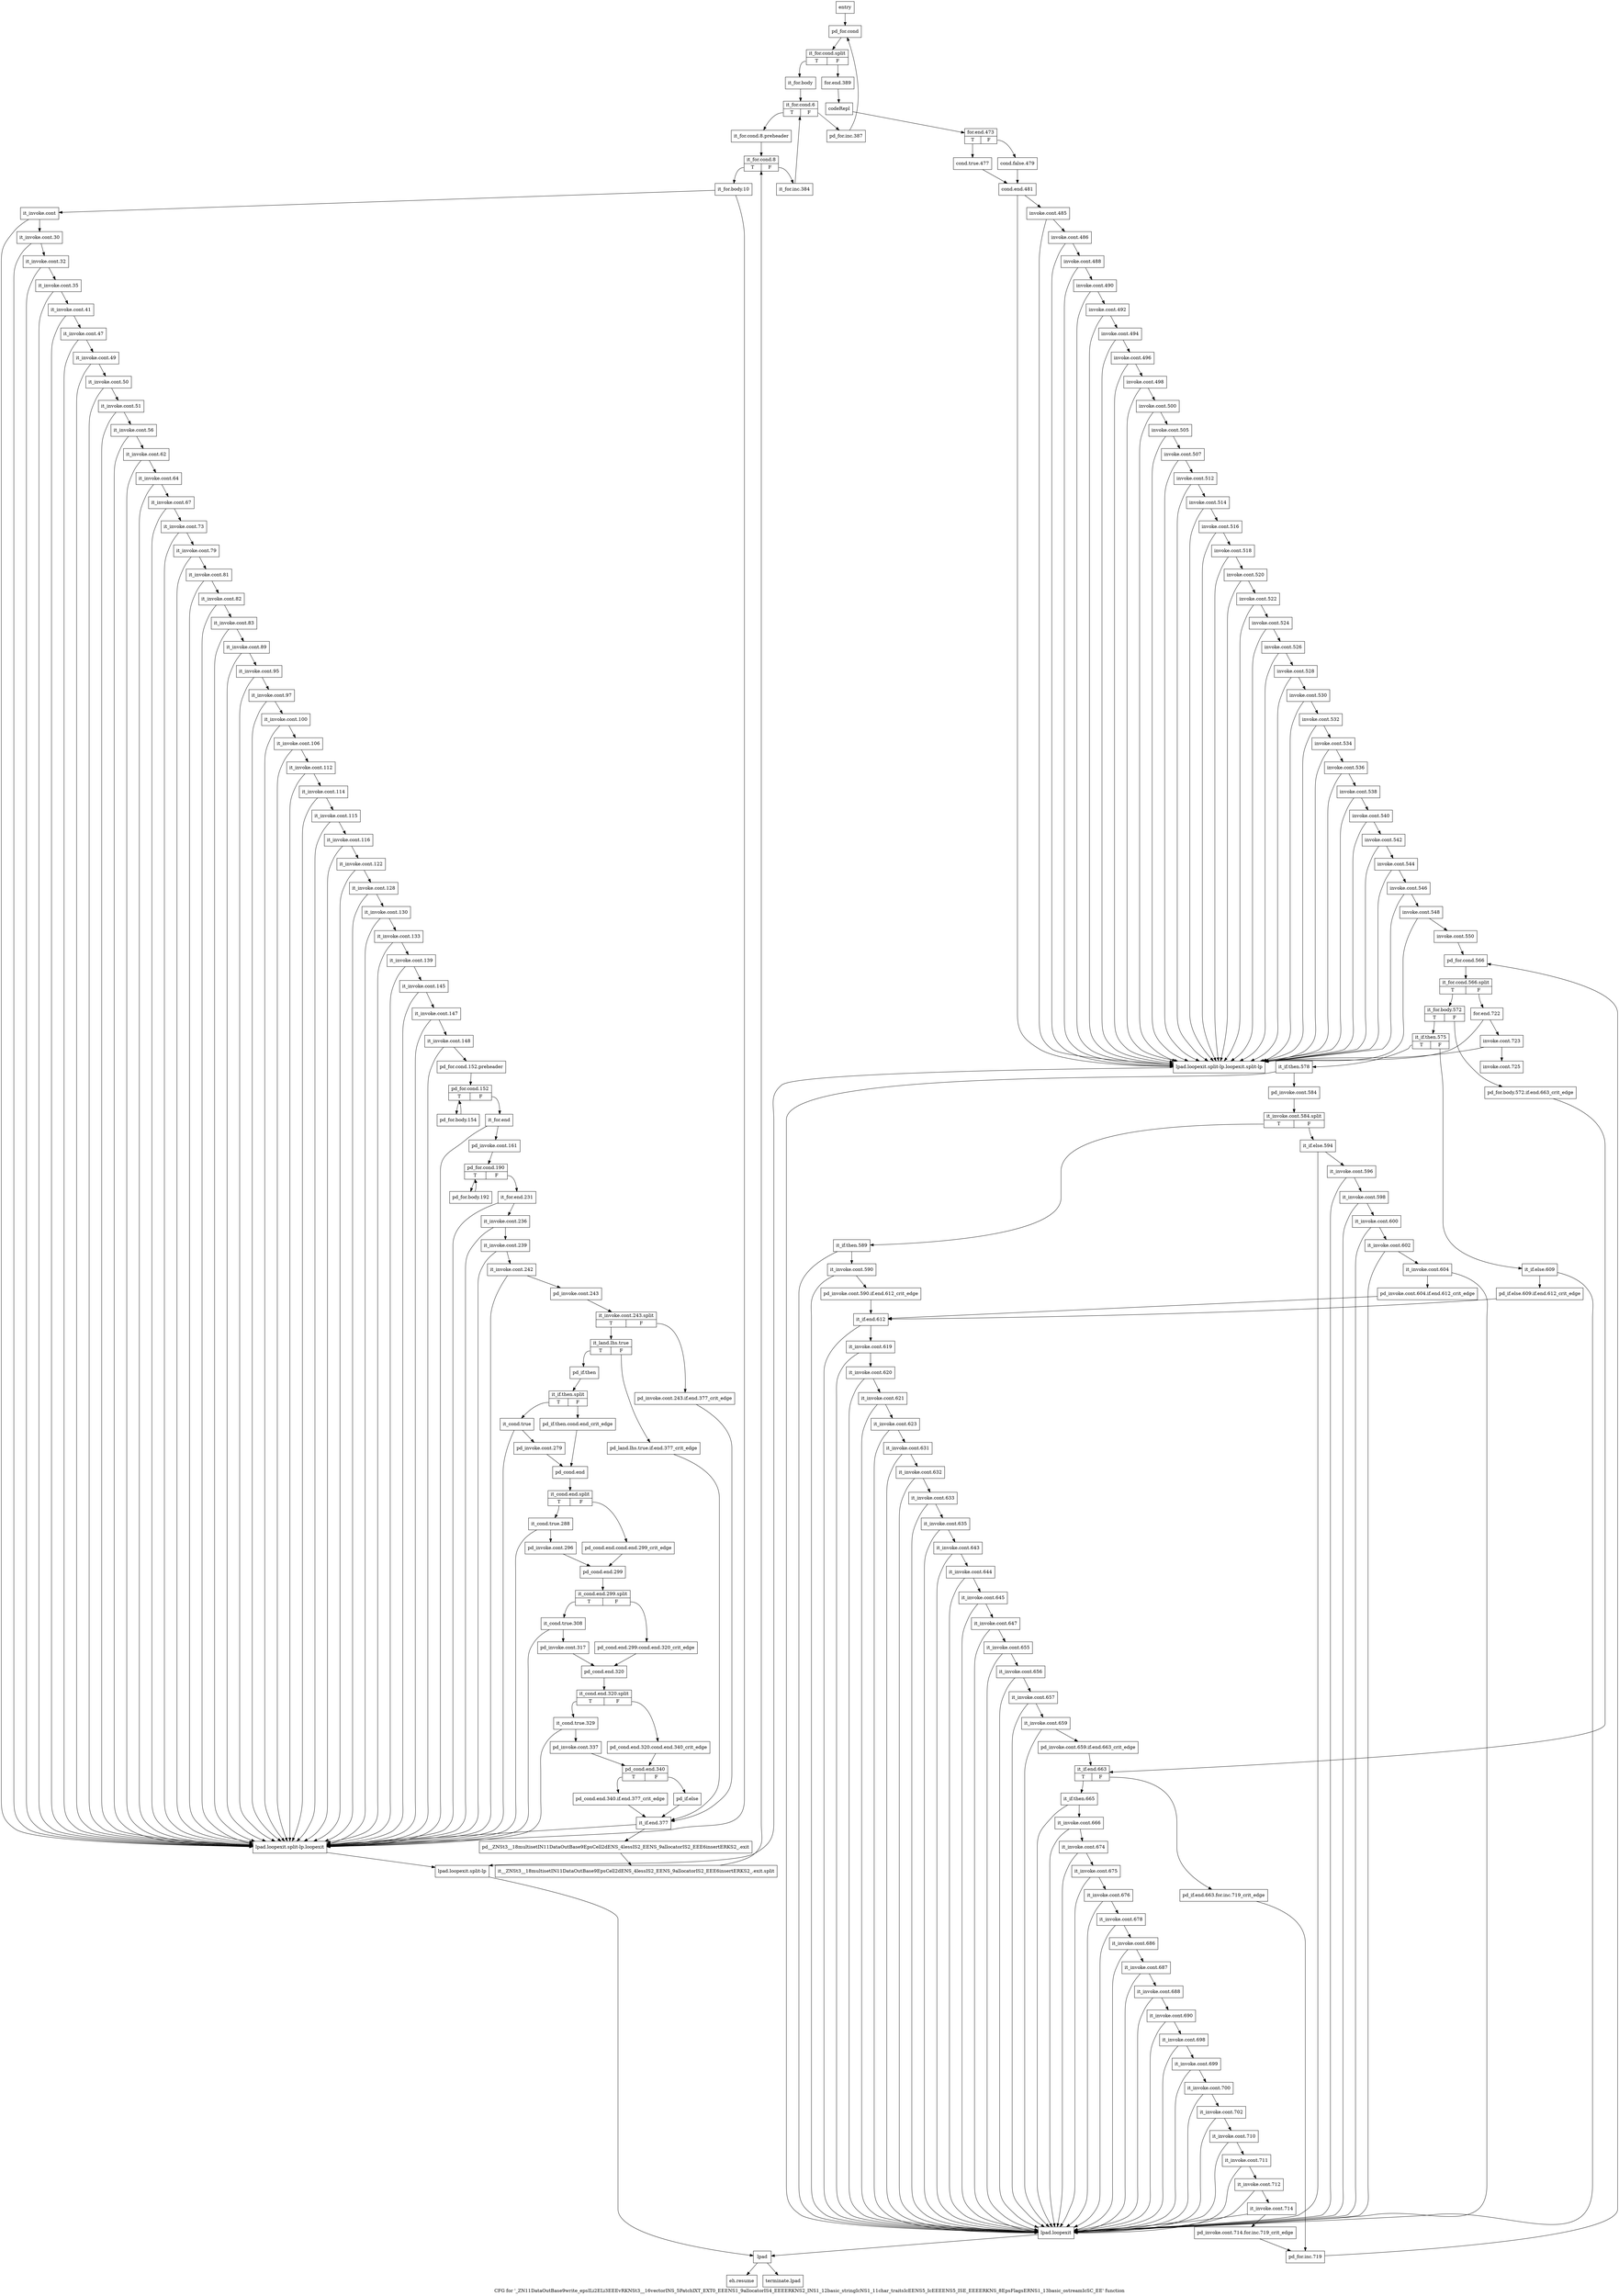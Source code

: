 digraph "CFG for '_ZN11DataOutBase9write_epsILi2ELi3EEEvRKNSt3__16vectorINS_5PatchIXT_EXT0_EEENS1_9allocatorIS4_EEEERKNS2_INS1_12basic_stringIcNS1_11char_traitsIcEENS5_IcEEEENS5_ISE_EEEERKNS_8EpsFlagsERNS1_13basic_ostreamIcSC_EE' function" {
	label="CFG for '_ZN11DataOutBase9write_epsILi2ELi3EEEvRKNSt3__16vectorINS_5PatchIXT_EXT0_EEENS1_9allocatorIS4_EEEERKNS2_INS1_12basic_stringIcNS1_11char_traitsIcEENS5_IcEEEENS5_ISE_EEEERKNS_8EpsFlagsERNS1_13basic_ostreamIcSC_EE' function";

	Node0x3883200 [shape=record,label="{entry}"];
	Node0x3883200 -> Node0x3883250;
	Node0x3883250 [shape=record,label="{pd_for.cond}"];
	Node0x3883250 -> Node0x9c58f90;
	Node0x9c58f90 [shape=record,label="{it_for.cond.split|{<s0>T|<s1>F}}"];
	Node0x9c58f90:s0 -> Node0x38832a0;
	Node0x9c58f90:s1 -> Node0x38d2b80;
	Node0x38832a0 [shape=record,label="{it_for.body}"];
	Node0x38832a0 -> Node0x38832f0;
	Node0x38832f0 [shape=record,label="{it_for.cond.6|{<s0>T|<s1>F}}"];
	Node0x38832f0:s0 -> Node0x3883340;
	Node0x38832f0:s1 -> Node0x38d2b30;
	Node0x3883340 [shape=record,label="{it_for.cond.8.preheader}"];
	Node0x3883340 -> Node0x3883390;
	Node0x3883390 [shape=record,label="{it_for.cond.8|{<s0>T|<s1>F}}"];
	Node0x3883390:s0 -> Node0x38833e0;
	Node0x3883390:s1 -> Node0x38d2ae0;
	Node0x38833e0 [shape=record,label="{it_for.body.10}"];
	Node0x38833e0 -> Node0x38d1320;
	Node0x38833e0 -> Node0x38d1f50;
	Node0x38d1320 [shape=record,label="{it_invoke.cont}"];
	Node0x38d1320 -> Node0x38d1370;
	Node0x38d1320 -> Node0x38d1f50;
	Node0x38d1370 [shape=record,label="{it_invoke.cont.30}"];
	Node0x38d1370 -> Node0x38d13c0;
	Node0x38d1370 -> Node0x38d1f50;
	Node0x38d13c0 [shape=record,label="{it_invoke.cont.32}"];
	Node0x38d13c0 -> Node0x38d1410;
	Node0x38d13c0 -> Node0x38d1f50;
	Node0x38d1410 [shape=record,label="{it_invoke.cont.35}"];
	Node0x38d1410 -> Node0x38d1460;
	Node0x38d1410 -> Node0x38d1f50;
	Node0x38d1460 [shape=record,label="{it_invoke.cont.41}"];
	Node0x38d1460 -> Node0x38d14b0;
	Node0x38d1460 -> Node0x38d1f50;
	Node0x38d14b0 [shape=record,label="{it_invoke.cont.47}"];
	Node0x38d14b0 -> Node0x38d1500;
	Node0x38d14b0 -> Node0x38d1f50;
	Node0x38d1500 [shape=record,label="{it_invoke.cont.49}"];
	Node0x38d1500 -> Node0x38d1550;
	Node0x38d1500 -> Node0x38d1f50;
	Node0x38d1550 [shape=record,label="{it_invoke.cont.50}"];
	Node0x38d1550 -> Node0x38d15a0;
	Node0x38d1550 -> Node0x38d1f50;
	Node0x38d15a0 [shape=record,label="{it_invoke.cont.51}"];
	Node0x38d15a0 -> Node0x38d15f0;
	Node0x38d15a0 -> Node0x38d1f50;
	Node0x38d15f0 [shape=record,label="{it_invoke.cont.56}"];
	Node0x38d15f0 -> Node0x38d1640;
	Node0x38d15f0 -> Node0x38d1f50;
	Node0x38d1640 [shape=record,label="{it_invoke.cont.62}"];
	Node0x38d1640 -> Node0x38d1690;
	Node0x38d1640 -> Node0x38d1f50;
	Node0x38d1690 [shape=record,label="{it_invoke.cont.64}"];
	Node0x38d1690 -> Node0x38d16e0;
	Node0x38d1690 -> Node0x38d1f50;
	Node0x38d16e0 [shape=record,label="{it_invoke.cont.67}"];
	Node0x38d16e0 -> Node0x38d1730;
	Node0x38d16e0 -> Node0x38d1f50;
	Node0x38d1730 [shape=record,label="{it_invoke.cont.73}"];
	Node0x38d1730 -> Node0x38d1780;
	Node0x38d1730 -> Node0x38d1f50;
	Node0x38d1780 [shape=record,label="{it_invoke.cont.79}"];
	Node0x38d1780 -> Node0x38d17d0;
	Node0x38d1780 -> Node0x38d1f50;
	Node0x38d17d0 [shape=record,label="{it_invoke.cont.81}"];
	Node0x38d17d0 -> Node0x38d1820;
	Node0x38d17d0 -> Node0x38d1f50;
	Node0x38d1820 [shape=record,label="{it_invoke.cont.82}"];
	Node0x38d1820 -> Node0x38d1870;
	Node0x38d1820 -> Node0x38d1f50;
	Node0x38d1870 [shape=record,label="{it_invoke.cont.83}"];
	Node0x38d1870 -> Node0x38d18c0;
	Node0x38d1870 -> Node0x38d1f50;
	Node0x38d18c0 [shape=record,label="{it_invoke.cont.89}"];
	Node0x38d18c0 -> Node0x38d1910;
	Node0x38d18c0 -> Node0x38d1f50;
	Node0x38d1910 [shape=record,label="{it_invoke.cont.95}"];
	Node0x38d1910 -> Node0x38d1960;
	Node0x38d1910 -> Node0x38d1f50;
	Node0x38d1960 [shape=record,label="{it_invoke.cont.97}"];
	Node0x38d1960 -> Node0x38d19b0;
	Node0x38d1960 -> Node0x38d1f50;
	Node0x38d19b0 [shape=record,label="{it_invoke.cont.100}"];
	Node0x38d19b0 -> Node0x38d1a00;
	Node0x38d19b0 -> Node0x38d1f50;
	Node0x38d1a00 [shape=record,label="{it_invoke.cont.106}"];
	Node0x38d1a00 -> Node0x38d1a50;
	Node0x38d1a00 -> Node0x38d1f50;
	Node0x38d1a50 [shape=record,label="{it_invoke.cont.112}"];
	Node0x38d1a50 -> Node0x38d1aa0;
	Node0x38d1a50 -> Node0x38d1f50;
	Node0x38d1aa0 [shape=record,label="{it_invoke.cont.114}"];
	Node0x38d1aa0 -> Node0x38d1af0;
	Node0x38d1aa0 -> Node0x38d1f50;
	Node0x38d1af0 [shape=record,label="{it_invoke.cont.115}"];
	Node0x38d1af0 -> Node0x38d1b40;
	Node0x38d1af0 -> Node0x38d1f50;
	Node0x38d1b40 [shape=record,label="{it_invoke.cont.116}"];
	Node0x38d1b40 -> Node0x38d1b90;
	Node0x38d1b40 -> Node0x38d1f50;
	Node0x38d1b90 [shape=record,label="{it_invoke.cont.122}"];
	Node0x38d1b90 -> Node0x38d1be0;
	Node0x38d1b90 -> Node0x38d1f50;
	Node0x38d1be0 [shape=record,label="{it_invoke.cont.128}"];
	Node0x38d1be0 -> Node0x38d1c30;
	Node0x38d1be0 -> Node0x38d1f50;
	Node0x38d1c30 [shape=record,label="{it_invoke.cont.130}"];
	Node0x38d1c30 -> Node0x38d1c80;
	Node0x38d1c30 -> Node0x38d1f50;
	Node0x38d1c80 [shape=record,label="{it_invoke.cont.133}"];
	Node0x38d1c80 -> Node0x38d1cd0;
	Node0x38d1c80 -> Node0x38d1f50;
	Node0x38d1cd0 [shape=record,label="{it_invoke.cont.139}"];
	Node0x38d1cd0 -> Node0x38d1d20;
	Node0x38d1cd0 -> Node0x38d1f50;
	Node0x38d1d20 [shape=record,label="{it_invoke.cont.145}"];
	Node0x38d1d20 -> Node0x38d1d70;
	Node0x38d1d20 -> Node0x38d1f50;
	Node0x38d1d70 [shape=record,label="{it_invoke.cont.147}"];
	Node0x38d1d70 -> Node0x38d1dc0;
	Node0x38d1d70 -> Node0x38d1f50;
	Node0x38d1dc0 [shape=record,label="{it_invoke.cont.148}"];
	Node0x38d1dc0 -> Node0x38d1e10;
	Node0x38d1dc0 -> Node0x38d1f50;
	Node0x38d1e10 [shape=record,label="{pd_for.cond.152.preheader}"];
	Node0x38d1e10 -> Node0x38d1e60;
	Node0x38d1e60 [shape=record,label="{pd_for.cond.152|{<s0>T|<s1>F}}"];
	Node0x38d1e60:s0 -> Node0x38d1eb0;
	Node0x38d1e60:s1 -> Node0x38d2090;
	Node0x38d1eb0 [shape=record,label="{pd_for.body.154}"];
	Node0x38d1eb0 -> Node0x38d1e60;
	Node0x38d1f00 [shape=record,label="{lpad.loopexit}"];
	Node0x38d1f00 -> Node0x38d2040;
	Node0x38d1f50 [shape=record,label="{lpad.loopexit.split-lp.loopexit}"];
	Node0x38d1f50 -> Node0x38d1ff0;
	Node0x38d1fa0 [shape=record,label="{lpad.loopexit.split-lp.loopexit.split-lp}"];
	Node0x38d1fa0 -> Node0x38d1ff0;
	Node0x38d1ff0 [shape=record,label="{lpad.loopexit.split-lp}"];
	Node0x38d1ff0 -> Node0x38d2040;
	Node0x38d2040 [shape=record,label="{lpad}"];
	Node0x38d2040 -> Node0x38d4a20;
	Node0x38d2040 -> Node0x38d4a70;
	Node0x38d2090 [shape=record,label="{it_for.end}"];
	Node0x38d2090 -> Node0x38d20e0;
	Node0x38d2090 -> Node0x38d1f50;
	Node0x38d20e0 [shape=record,label="{pd_invoke.cont.161}"];
	Node0x38d20e0 -> Node0x38d2130;
	Node0x38d2130 [shape=record,label="{pd_for.cond.190|{<s0>T|<s1>F}}"];
	Node0x38d2130:s0 -> Node0x38d2180;
	Node0x38d2130:s1 -> Node0x38d21d0;
	Node0x38d2180 [shape=record,label="{pd_for.body.192}"];
	Node0x38d2180 -> Node0x38d2130;
	Node0x38d21d0 [shape=record,label="{it_for.end.231}"];
	Node0x38d21d0 -> Node0x38d2220;
	Node0x38d21d0 -> Node0x38d1f50;
	Node0x38d2220 [shape=record,label="{it_invoke.cont.236}"];
	Node0x38d2220 -> Node0x38d2270;
	Node0x38d2220 -> Node0x38d1f50;
	Node0x38d2270 [shape=record,label="{it_invoke.cont.239}"];
	Node0x38d2270 -> Node0x38d22c0;
	Node0x38d2270 -> Node0x38d1f50;
	Node0x38d22c0 [shape=record,label="{it_invoke.cont.242}"];
	Node0x38d22c0 -> Node0x38d2310;
	Node0x38d22c0 -> Node0x38d1f50;
	Node0x38d2310 [shape=record,label="{pd_invoke.cont.243}"];
	Node0x38d2310 -> Node0x9d212a0;
	Node0x9d212a0 [shape=record,label="{it_invoke.cont.243.split|{<s0>T|<s1>F}}"];
	Node0x9d212a0:s0 -> Node0x38d23b0;
	Node0x9d212a0:s1 -> Node0x38d2360;
	Node0x38d2360 [shape=record,label="{pd_invoke.cont.243.if.end.377_crit_edge}"];
	Node0x38d2360 -> Node0x38d2a40;
	Node0x38d23b0 [shape=record,label="{it_land.lhs.true|{<s0>T|<s1>F}}"];
	Node0x38d23b0:s0 -> Node0x38d2450;
	Node0x38d23b0:s1 -> Node0x38d2400;
	Node0x38d2400 [shape=record,label="{pd_land.lhs.true.if.end.377_crit_edge}"];
	Node0x38d2400 -> Node0x38d2a40;
	Node0x38d2450 [shape=record,label="{pd_if.then}"];
	Node0x38d2450 -> Node0x9d21150;
	Node0x9d21150 [shape=record,label="{it_if.then.split|{<s0>T|<s1>F}}"];
	Node0x9d21150:s0 -> Node0x38d24f0;
	Node0x9d21150:s1 -> Node0x38d24a0;
	Node0x38d24a0 [shape=record,label="{pd_if.then.cond.end_crit_edge}"];
	Node0x38d24a0 -> Node0x38d2590;
	Node0x38d24f0 [shape=record,label="{it_cond.true}"];
	Node0x38d24f0 -> Node0x38d2540;
	Node0x38d24f0 -> Node0x38d1f50;
	Node0x38d2540 [shape=record,label="{pd_invoke.cont.279}"];
	Node0x38d2540 -> Node0x38d2590;
	Node0x38d2590 [shape=record,label="{pd_cond.end}"];
	Node0x38d2590 -> Node0x9d21d20;
	Node0x9d21d20 [shape=record,label="{it_cond.end.split|{<s0>T|<s1>F}}"];
	Node0x9d21d20:s0 -> Node0x38d2630;
	Node0x9d21d20:s1 -> Node0x38d25e0;
	Node0x38d25e0 [shape=record,label="{pd_cond.end.cond.end.299_crit_edge}"];
	Node0x38d25e0 -> Node0x38d26d0;
	Node0x38d2630 [shape=record,label="{it_cond.true.288}"];
	Node0x38d2630 -> Node0x38d2680;
	Node0x38d2630 -> Node0x38d1f50;
	Node0x38d2680 [shape=record,label="{pd_invoke.cont.296}"];
	Node0x38d2680 -> Node0x38d26d0;
	Node0x38d26d0 [shape=record,label="{pd_cond.end.299}"];
	Node0x38d26d0 -> Node0x9d214a0;
	Node0x9d214a0 [shape=record,label="{it_cond.end.299.split|{<s0>T|<s1>F}}"];
	Node0x9d214a0:s0 -> Node0x38d2770;
	Node0x9d214a0:s1 -> Node0x38d2720;
	Node0x38d2720 [shape=record,label="{pd_cond.end.299.cond.end.320_crit_edge}"];
	Node0x38d2720 -> Node0x38d2810;
	Node0x38d2770 [shape=record,label="{it_cond.true.308}"];
	Node0x38d2770 -> Node0x38d27c0;
	Node0x38d2770 -> Node0x38d1f50;
	Node0x38d27c0 [shape=record,label="{pd_invoke.cont.317}"];
	Node0x38d27c0 -> Node0x38d2810;
	Node0x38d2810 [shape=record,label="{pd_cond.end.320}"];
	Node0x38d2810 -> Node0x9d217a0;
	Node0x9d217a0 [shape=record,label="{it_cond.end.320.split|{<s0>T|<s1>F}}"];
	Node0x9d217a0:s0 -> Node0x38d28b0;
	Node0x9d217a0:s1 -> Node0x38d2860;
	Node0x38d2860 [shape=record,label="{pd_cond.end.320.cond.end.340_crit_edge}"];
	Node0x38d2860 -> Node0x38d2950;
	Node0x38d28b0 [shape=record,label="{it_cond.true.329}"];
	Node0x38d28b0 -> Node0x38d2900;
	Node0x38d28b0 -> Node0x38d1f50;
	Node0x38d2900 [shape=record,label="{pd_invoke.cont.337}"];
	Node0x38d2900 -> Node0x38d2950;
	Node0x38d2950 [shape=record,label="{pd_cond.end.340|{<s0>T|<s1>F}}"];
	Node0x38d2950:s0 -> Node0x38d29a0;
	Node0x38d2950:s1 -> Node0x38d29f0;
	Node0x38d29a0 [shape=record,label="{pd_cond.end.340.if.end.377_crit_edge}"];
	Node0x38d29a0 -> Node0x38d2a40;
	Node0x38d29f0 [shape=record,label="{pd_if.else}"];
	Node0x38d29f0 -> Node0x38d2a40;
	Node0x38d2a40 [shape=record,label="{it_if.end.377}"];
	Node0x38d2a40 -> Node0x38d2a90;
	Node0x38d2a40 -> Node0x38d1f50;
	Node0x38d2a90 [shape=record,label="{pd__ZNSt3__18multisetIN11DataOutBase9EpsCell2dENS_4lessIS2_EENS_9allocatorIS2_EEE6insertERKS2_.exit}"];
	Node0x38d2a90 -> Node0x9d21f20;
	Node0x9d21f20 [shape=record,label="{it__ZNSt3__18multisetIN11DataOutBase9EpsCell2dENS_4lessIS2_EENS_9allocatorIS2_EEE6insertERKS2_.exit.split}"];
	Node0x9d21f20 -> Node0x3883390;
	Node0x38d2ae0 [shape=record,label="{it_for.inc.384}"];
	Node0x38d2ae0 -> Node0x38832f0;
	Node0x38d2b30 [shape=record,label="{pd_for.inc.387}"];
	Node0x38d2b30 -> Node0x3883250;
	Node0x38d2b80 [shape=record,label="{for.end.389}"];
	Node0x38d2b80 -> Node0x38d2bd0;
	Node0x38d2bd0 [shape=record,label="{codeRepl}"];
	Node0x38d2bd0 -> Node0x38d2c20;
	Node0x38d2c20 [shape=record,label="{for.end.473|{<s0>T|<s1>F}}"];
	Node0x38d2c20:s0 -> Node0x38d2c70;
	Node0x38d2c20:s1 -> Node0x38d2cc0;
	Node0x38d2c70 [shape=record,label="{cond.true.477}"];
	Node0x38d2c70 -> Node0x38d2d10;
	Node0x38d2cc0 [shape=record,label="{cond.false.479}"];
	Node0x38d2cc0 -> Node0x38d2d10;
	Node0x38d2d10 [shape=record,label="{cond.end.481}"];
	Node0x38d2d10 -> Node0x38d2d60;
	Node0x38d2d10 -> Node0x38d1fa0;
	Node0x38d2d60 [shape=record,label="{invoke.cont.485}"];
	Node0x38d2d60 -> Node0x38d2db0;
	Node0x38d2d60 -> Node0x38d1fa0;
	Node0x38d2db0 [shape=record,label="{invoke.cont.486}"];
	Node0x38d2db0 -> Node0x38d2e00;
	Node0x38d2db0 -> Node0x38d1fa0;
	Node0x38d2e00 [shape=record,label="{invoke.cont.488}"];
	Node0x38d2e00 -> Node0x38d2e50;
	Node0x38d2e00 -> Node0x38d1fa0;
	Node0x38d2e50 [shape=record,label="{invoke.cont.490}"];
	Node0x38d2e50 -> Node0x38d2ea0;
	Node0x38d2e50 -> Node0x38d1fa0;
	Node0x38d2ea0 [shape=record,label="{invoke.cont.492}"];
	Node0x38d2ea0 -> Node0x38d2ef0;
	Node0x38d2ea0 -> Node0x38d1fa0;
	Node0x38d2ef0 [shape=record,label="{invoke.cont.494}"];
	Node0x38d2ef0 -> Node0x38d2f40;
	Node0x38d2ef0 -> Node0x38d1fa0;
	Node0x38d2f40 [shape=record,label="{invoke.cont.496}"];
	Node0x38d2f40 -> Node0x38d2f90;
	Node0x38d2f40 -> Node0x38d1fa0;
	Node0x38d2f90 [shape=record,label="{invoke.cont.498}"];
	Node0x38d2f90 -> Node0x38d2fe0;
	Node0x38d2f90 -> Node0x38d1fa0;
	Node0x38d2fe0 [shape=record,label="{invoke.cont.500}"];
	Node0x38d2fe0 -> Node0x38d3030;
	Node0x38d2fe0 -> Node0x38d1fa0;
	Node0x38d3030 [shape=record,label="{invoke.cont.505}"];
	Node0x38d3030 -> Node0x38d3080;
	Node0x38d3030 -> Node0x38d1fa0;
	Node0x38d3080 [shape=record,label="{invoke.cont.507}"];
	Node0x38d3080 -> Node0x38d30d0;
	Node0x38d3080 -> Node0x38d1fa0;
	Node0x38d30d0 [shape=record,label="{invoke.cont.512}"];
	Node0x38d30d0 -> Node0x38d3120;
	Node0x38d30d0 -> Node0x38d1fa0;
	Node0x38d3120 [shape=record,label="{invoke.cont.514}"];
	Node0x38d3120 -> Node0x38d3170;
	Node0x38d3120 -> Node0x38d1fa0;
	Node0x38d3170 [shape=record,label="{invoke.cont.516}"];
	Node0x38d3170 -> Node0x38d31c0;
	Node0x38d3170 -> Node0x38d1fa0;
	Node0x38d31c0 [shape=record,label="{invoke.cont.518}"];
	Node0x38d31c0 -> Node0x38d3210;
	Node0x38d31c0 -> Node0x38d1fa0;
	Node0x38d3210 [shape=record,label="{invoke.cont.520}"];
	Node0x38d3210 -> Node0x38d3260;
	Node0x38d3210 -> Node0x38d1fa0;
	Node0x38d3260 [shape=record,label="{invoke.cont.522}"];
	Node0x38d3260 -> Node0x38d32b0;
	Node0x38d3260 -> Node0x38d1fa0;
	Node0x38d32b0 [shape=record,label="{invoke.cont.524}"];
	Node0x38d32b0 -> Node0x38d3300;
	Node0x38d32b0 -> Node0x38d1fa0;
	Node0x38d3300 [shape=record,label="{invoke.cont.526}"];
	Node0x38d3300 -> Node0x38d3350;
	Node0x38d3300 -> Node0x38d1fa0;
	Node0x38d3350 [shape=record,label="{invoke.cont.528}"];
	Node0x38d3350 -> Node0x38d33a0;
	Node0x38d3350 -> Node0x38d1fa0;
	Node0x38d33a0 [shape=record,label="{invoke.cont.530}"];
	Node0x38d33a0 -> Node0x38d33f0;
	Node0x38d33a0 -> Node0x38d1fa0;
	Node0x38d33f0 [shape=record,label="{invoke.cont.532}"];
	Node0x38d33f0 -> Node0x38d3440;
	Node0x38d33f0 -> Node0x38d1fa0;
	Node0x38d3440 [shape=record,label="{invoke.cont.534}"];
	Node0x38d3440 -> Node0x38d3490;
	Node0x38d3440 -> Node0x38d1fa0;
	Node0x38d3490 [shape=record,label="{invoke.cont.536}"];
	Node0x38d3490 -> Node0x38d34e0;
	Node0x38d3490 -> Node0x38d1fa0;
	Node0x38d34e0 [shape=record,label="{invoke.cont.538}"];
	Node0x38d34e0 -> Node0x38d3530;
	Node0x38d34e0 -> Node0x38d1fa0;
	Node0x38d3530 [shape=record,label="{invoke.cont.540}"];
	Node0x38d3530 -> Node0x38d3580;
	Node0x38d3530 -> Node0x38d1fa0;
	Node0x38d3580 [shape=record,label="{invoke.cont.542}"];
	Node0x38d3580 -> Node0x38d35d0;
	Node0x38d3580 -> Node0x38d1fa0;
	Node0x38d35d0 [shape=record,label="{invoke.cont.544}"];
	Node0x38d35d0 -> Node0x38d3620;
	Node0x38d35d0 -> Node0x38d1fa0;
	Node0x38d3620 [shape=record,label="{invoke.cont.546}"];
	Node0x38d3620 -> Node0x38d3670;
	Node0x38d3620 -> Node0x38d1fa0;
	Node0x38d3670 [shape=record,label="{invoke.cont.548}"];
	Node0x38d3670 -> Node0x38d36c0;
	Node0x38d3670 -> Node0x38d1fa0;
	Node0x38d36c0 [shape=record,label="{invoke.cont.550}"];
	Node0x38d36c0 -> Node0x38d3710;
	Node0x38d3710 [shape=record,label="{pd_for.cond.566}"];
	Node0x38d3710 -> Node0x9d22ce0;
	Node0x9d22ce0 [shape=record,label="{it_for.cond.566.split|{<s0>T|<s1>F}}"];
	Node0x9d22ce0:s0 -> Node0x38d3760;
	Node0x9d22ce0:s1 -> Node0x38d4930;
	Node0x38d3760 [shape=record,label="{it_for.body.572|{<s0>T|<s1>F}}"];
	Node0x38d3760:s0 -> Node0x38d3800;
	Node0x38d3760:s1 -> Node0x38d37b0;
	Node0x38d37b0 [shape=record,label="{pd_for.body.572.if.end.663_crit_edge}"];
	Node0x38d37b0 -> Node0x38d4250;
	Node0x38d3800 [shape=record,label="{it_if.then.575|{<s0>T|<s1>F}}"];
	Node0x38d3800:s0 -> Node0x38d3850;
	Node0x38d3800:s1 -> Node0x38d3c10;
	Node0x38d3850 [shape=record,label="{it_if.then.578}"];
	Node0x38d3850 -> Node0x38d38a0;
	Node0x38d3850 -> Node0x38d1f00;
	Node0x38d38a0 [shape=record,label="{pd_invoke.cont.584}"];
	Node0x38d38a0 -> Node0x9d220a0;
	Node0x9d220a0 [shape=record,label="{it_invoke.cont.584.split|{<s0>T|<s1>F}}"];
	Node0x9d220a0:s0 -> Node0x38d38f0;
	Node0x9d220a0:s1 -> Node0x38d39e0;
	Node0x38d38f0 [shape=record,label="{it_if.then.589}"];
	Node0x38d38f0 -> Node0x38d3940;
	Node0x38d38f0 -> Node0x38d1f00;
	Node0x38d3940 [shape=record,label="{it_invoke.cont.590}"];
	Node0x38d3940 -> Node0x38d3990;
	Node0x38d3940 -> Node0x38d1f00;
	Node0x38d3990 [shape=record,label="{pd_invoke.cont.590.if.end.612_crit_edge}"];
	Node0x38d3990 -> Node0x38d3cb0;
	Node0x38d39e0 [shape=record,label="{it_if.else.594}"];
	Node0x38d39e0 -> Node0x38d3a30;
	Node0x38d39e0 -> Node0x38d1f00;
	Node0x38d3a30 [shape=record,label="{it_invoke.cont.596}"];
	Node0x38d3a30 -> Node0x38d3a80;
	Node0x38d3a30 -> Node0x38d1f00;
	Node0x38d3a80 [shape=record,label="{it_invoke.cont.598}"];
	Node0x38d3a80 -> Node0x38d3ad0;
	Node0x38d3a80 -> Node0x38d1f00;
	Node0x38d3ad0 [shape=record,label="{it_invoke.cont.600}"];
	Node0x38d3ad0 -> Node0x38d3b20;
	Node0x38d3ad0 -> Node0x38d1f00;
	Node0x38d3b20 [shape=record,label="{it_invoke.cont.602}"];
	Node0x38d3b20 -> Node0x38d3b70;
	Node0x38d3b20 -> Node0x38d1f00;
	Node0x38d3b70 [shape=record,label="{it_invoke.cont.604}"];
	Node0x38d3b70 -> Node0x38d3bc0;
	Node0x38d3b70 -> Node0x38d1f00;
	Node0x38d3bc0 [shape=record,label="{pd_invoke.cont.604.if.end.612_crit_edge}"];
	Node0x38d3bc0 -> Node0x38d3cb0;
	Node0x38d3c10 [shape=record,label="{it_if.else.609}"];
	Node0x38d3c10 -> Node0x38d3c60;
	Node0x38d3c10 -> Node0x38d1f00;
	Node0x38d3c60 [shape=record,label="{pd_if.else.609.if.end.612_crit_edge}"];
	Node0x38d3c60 -> Node0x38d3cb0;
	Node0x38d3cb0 [shape=record,label="{it_if.end.612}"];
	Node0x38d3cb0 -> Node0x38d3d00;
	Node0x38d3cb0 -> Node0x38d1f00;
	Node0x38d3d00 [shape=record,label="{it_invoke.cont.619}"];
	Node0x38d3d00 -> Node0x38d3d50;
	Node0x38d3d00 -> Node0x38d1f00;
	Node0x38d3d50 [shape=record,label="{it_invoke.cont.620}"];
	Node0x38d3d50 -> Node0x38d3da0;
	Node0x38d3d50 -> Node0x38d1f00;
	Node0x38d3da0 [shape=record,label="{it_invoke.cont.621}"];
	Node0x38d3da0 -> Node0x38d3df0;
	Node0x38d3da0 -> Node0x38d1f00;
	Node0x38d3df0 [shape=record,label="{it_invoke.cont.623}"];
	Node0x38d3df0 -> Node0x38d3e40;
	Node0x38d3df0 -> Node0x38d1f00;
	Node0x38d3e40 [shape=record,label="{it_invoke.cont.631}"];
	Node0x38d3e40 -> Node0x38d3e90;
	Node0x38d3e40 -> Node0x38d1f00;
	Node0x38d3e90 [shape=record,label="{it_invoke.cont.632}"];
	Node0x38d3e90 -> Node0x38d3ee0;
	Node0x38d3e90 -> Node0x38d1f00;
	Node0x38d3ee0 [shape=record,label="{it_invoke.cont.633}"];
	Node0x38d3ee0 -> Node0x38d3f30;
	Node0x38d3ee0 -> Node0x38d1f00;
	Node0x38d3f30 [shape=record,label="{it_invoke.cont.635}"];
	Node0x38d3f30 -> Node0x38d3f80;
	Node0x38d3f30 -> Node0x38d1f00;
	Node0x38d3f80 [shape=record,label="{it_invoke.cont.643}"];
	Node0x38d3f80 -> Node0x38d3fd0;
	Node0x38d3f80 -> Node0x38d1f00;
	Node0x38d3fd0 [shape=record,label="{it_invoke.cont.644}"];
	Node0x38d3fd0 -> Node0x38d4020;
	Node0x38d3fd0 -> Node0x38d1f00;
	Node0x38d4020 [shape=record,label="{it_invoke.cont.645}"];
	Node0x38d4020 -> Node0x38d4070;
	Node0x38d4020 -> Node0x38d1f00;
	Node0x38d4070 [shape=record,label="{it_invoke.cont.647}"];
	Node0x38d4070 -> Node0x38d40c0;
	Node0x38d4070 -> Node0x38d1f00;
	Node0x38d40c0 [shape=record,label="{it_invoke.cont.655}"];
	Node0x38d40c0 -> Node0x38d4110;
	Node0x38d40c0 -> Node0x38d1f00;
	Node0x38d4110 [shape=record,label="{it_invoke.cont.656}"];
	Node0x38d4110 -> Node0x38d4160;
	Node0x38d4110 -> Node0x38d1f00;
	Node0x38d4160 [shape=record,label="{it_invoke.cont.657}"];
	Node0x38d4160 -> Node0x38d41b0;
	Node0x38d4160 -> Node0x38d1f00;
	Node0x38d41b0 [shape=record,label="{it_invoke.cont.659}"];
	Node0x38d41b0 -> Node0x38d4200;
	Node0x38d41b0 -> Node0x38d1f00;
	Node0x38d4200 [shape=record,label="{pd_invoke.cont.659.if.end.663_crit_edge}"];
	Node0x38d4200 -> Node0x38d4250;
	Node0x38d4250 [shape=record,label="{it_if.end.663|{<s0>T|<s1>F}}"];
	Node0x38d4250:s0 -> Node0x38d42f0;
	Node0x38d4250:s1 -> Node0x38d42a0;
	Node0x38d42a0 [shape=record,label="{pd_if.end.663.for.inc.719_crit_edge}"];
	Node0x38d42a0 -> Node0x38d48e0;
	Node0x38d42f0 [shape=record,label="{it_if.then.665}"];
	Node0x38d42f0 -> Node0x38d4340;
	Node0x38d42f0 -> Node0x38d1f00;
	Node0x38d4340 [shape=record,label="{it_invoke.cont.666}"];
	Node0x38d4340 -> Node0x38d4390;
	Node0x38d4340 -> Node0x38d1f00;
	Node0x38d4390 [shape=record,label="{it_invoke.cont.674}"];
	Node0x38d4390 -> Node0x38d43e0;
	Node0x38d4390 -> Node0x38d1f00;
	Node0x38d43e0 [shape=record,label="{it_invoke.cont.675}"];
	Node0x38d43e0 -> Node0x38d4430;
	Node0x38d43e0 -> Node0x38d1f00;
	Node0x38d4430 [shape=record,label="{it_invoke.cont.676}"];
	Node0x38d4430 -> Node0x38d4480;
	Node0x38d4430 -> Node0x38d1f00;
	Node0x38d4480 [shape=record,label="{it_invoke.cont.678}"];
	Node0x38d4480 -> Node0x38d44d0;
	Node0x38d4480 -> Node0x38d1f00;
	Node0x38d44d0 [shape=record,label="{it_invoke.cont.686}"];
	Node0x38d44d0 -> Node0x38d4520;
	Node0x38d44d0 -> Node0x38d1f00;
	Node0x38d4520 [shape=record,label="{it_invoke.cont.687}"];
	Node0x38d4520 -> Node0x38d4570;
	Node0x38d4520 -> Node0x38d1f00;
	Node0x38d4570 [shape=record,label="{it_invoke.cont.688}"];
	Node0x38d4570 -> Node0x38d45c0;
	Node0x38d4570 -> Node0x38d1f00;
	Node0x38d45c0 [shape=record,label="{it_invoke.cont.690}"];
	Node0x38d45c0 -> Node0x38d4610;
	Node0x38d45c0 -> Node0x38d1f00;
	Node0x38d4610 [shape=record,label="{it_invoke.cont.698}"];
	Node0x38d4610 -> Node0x38d4660;
	Node0x38d4610 -> Node0x38d1f00;
	Node0x38d4660 [shape=record,label="{it_invoke.cont.699}"];
	Node0x38d4660 -> Node0x38d46b0;
	Node0x38d4660 -> Node0x38d1f00;
	Node0x38d46b0 [shape=record,label="{it_invoke.cont.700}"];
	Node0x38d46b0 -> Node0x38d4700;
	Node0x38d46b0 -> Node0x38d1f00;
	Node0x38d4700 [shape=record,label="{it_invoke.cont.702}"];
	Node0x38d4700 -> Node0x38d4750;
	Node0x38d4700 -> Node0x38d1f00;
	Node0x38d4750 [shape=record,label="{it_invoke.cont.710}"];
	Node0x38d4750 -> Node0x38d47a0;
	Node0x38d4750 -> Node0x38d1f00;
	Node0x38d47a0 [shape=record,label="{it_invoke.cont.711}"];
	Node0x38d47a0 -> Node0x38d47f0;
	Node0x38d47a0 -> Node0x38d1f00;
	Node0x38d47f0 [shape=record,label="{it_invoke.cont.712}"];
	Node0x38d47f0 -> Node0x38d4840;
	Node0x38d47f0 -> Node0x38d1f00;
	Node0x38d4840 [shape=record,label="{it_invoke.cont.714}"];
	Node0x38d4840 -> Node0x38d4890;
	Node0x38d4840 -> Node0x38d1f00;
	Node0x38d4890 [shape=record,label="{pd_invoke.cont.714.for.inc.719_crit_edge}"];
	Node0x38d4890 -> Node0x38d48e0;
	Node0x38d48e0 [shape=record,label="{pd_for.inc.719}"];
	Node0x38d48e0 -> Node0x38d3710;
	Node0x38d4930 [shape=record,label="{for.end.722}"];
	Node0x38d4930 -> Node0x38d4980;
	Node0x38d4930 -> Node0x38d1fa0;
	Node0x38d4980 [shape=record,label="{invoke.cont.723}"];
	Node0x38d4980 -> Node0x38d49d0;
	Node0x38d4980 -> Node0x38d1fa0;
	Node0x38d49d0 [shape=record,label="{invoke.cont.725}"];
	Node0x38d4a20 [shape=record,label="{eh.resume}"];
	Node0x38d4a70 [shape=record,label="{terminate.lpad}"];
}
